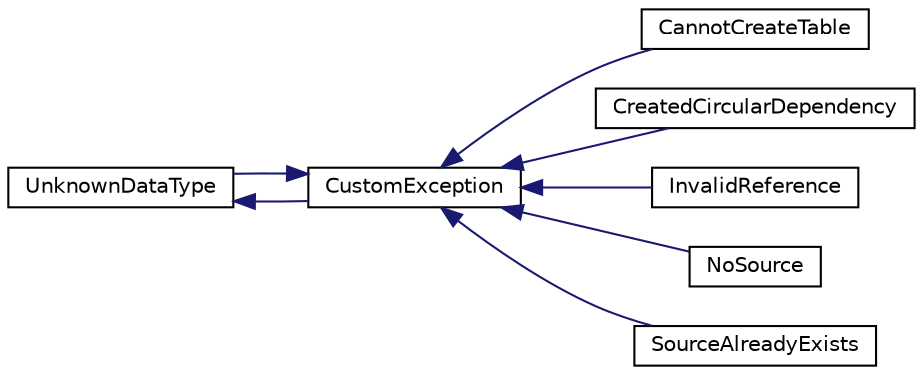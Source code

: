 digraph "Graphical Class Hierarchy"
{
  edge [fontname="Helvetica",fontsize="10",labelfontname="Helvetica",labelfontsize="10"];
  node [fontname="Helvetica",fontsize="10",shape=record];
  rankdir="LR";
  Node6 [label="std::exception",height=0.2,width=0.4,color="grey75", fillcolor="white", style="filled",tooltip="STL class. "];
  Node6 -> Node0 [dir="back",color="midnightblue",fontsize="10",style="solid",fontname="Helvetica"];
  Node0 [label="CustomException",height=0.2,width=0.4,color="black", fillcolor="white", style="filled",URL="$df/d8b/structCustomException.html"];
  Node0 -> Node1 [dir="back",color="midnightblue",fontsize="10",style="solid",fontname="Helvetica"];
  Node1 [label="CannotCreateTable",height=0.2,width=0.4,color="black", fillcolor="white", style="filled",URL="$d7/dc7/classCannotCreateTable.html"];
  Node0 -> Node2 [dir="back",color="midnightblue",fontsize="10",style="solid",fontname="Helvetica"];
  Node2 [label="CreatedCircularDependency",height=0.2,width=0.4,color="black", fillcolor="white", style="filled",URL="$d1/d99/structCreatedCircularDependency.html"];
  Node0 -> Node3 [dir="back",color="midnightblue",fontsize="10",style="solid",fontname="Helvetica"];
  Node3 [label="InvalidReference",height=0.2,width=0.4,color="black", fillcolor="white", style="filled",URL="$d6/d83/structInvalidReference.html"];
  Node0 -> Node4 [dir="back",color="midnightblue",fontsize="10",style="solid",fontname="Helvetica"];
  Node4 [label="NoSource",height=0.2,width=0.4,color="black", fillcolor="white", style="filled",URL="$df/d6b/structNoSource.html"];
  Node0 -> Node5 [dir="back",color="midnightblue",fontsize="10",style="solid",fontname="Helvetica"];
  Node5 [label="SourceAlreadyExists",height=0.2,width=0.4,color="black", fillcolor="white", style="filled",URL="$d9/d51/structSourceAlreadyExists.html"];
  Node0 -> Node6 [dir="back",color="midnightblue",fontsize="10",style="solid",fontname="Helvetica"];
  Node6 [label="UnknownDataType",height=0.2,width=0.4,color="black", fillcolor="white", style="filled",URL="$de/d92/classUnknownDataType.html"];
}
